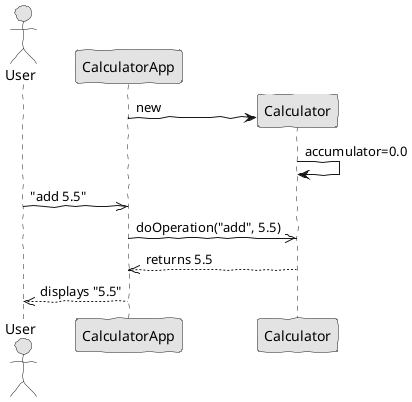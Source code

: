 @startuml sequence-diagram.png
skinparam handwritten true
skinparam monochrome true
skinparam packageStyle rect
skinparam defaultFontName FG Virgil
skinparam shadowing false

actor User
participant CalculatorApp
participant Calculator

create Calculator
CalculatorApp -> Calculator : new
Calculator -> Calculator : accumulator=0.0

User ->> CalculatorApp : "add 5.5"
CalculatorApp ->> Calculator : doOperation("add", 5.5)
CalculatorApp <<-- Calculator : returns 5.5
User <<-- CalculatorApp : displays "5.5"


@enduml
